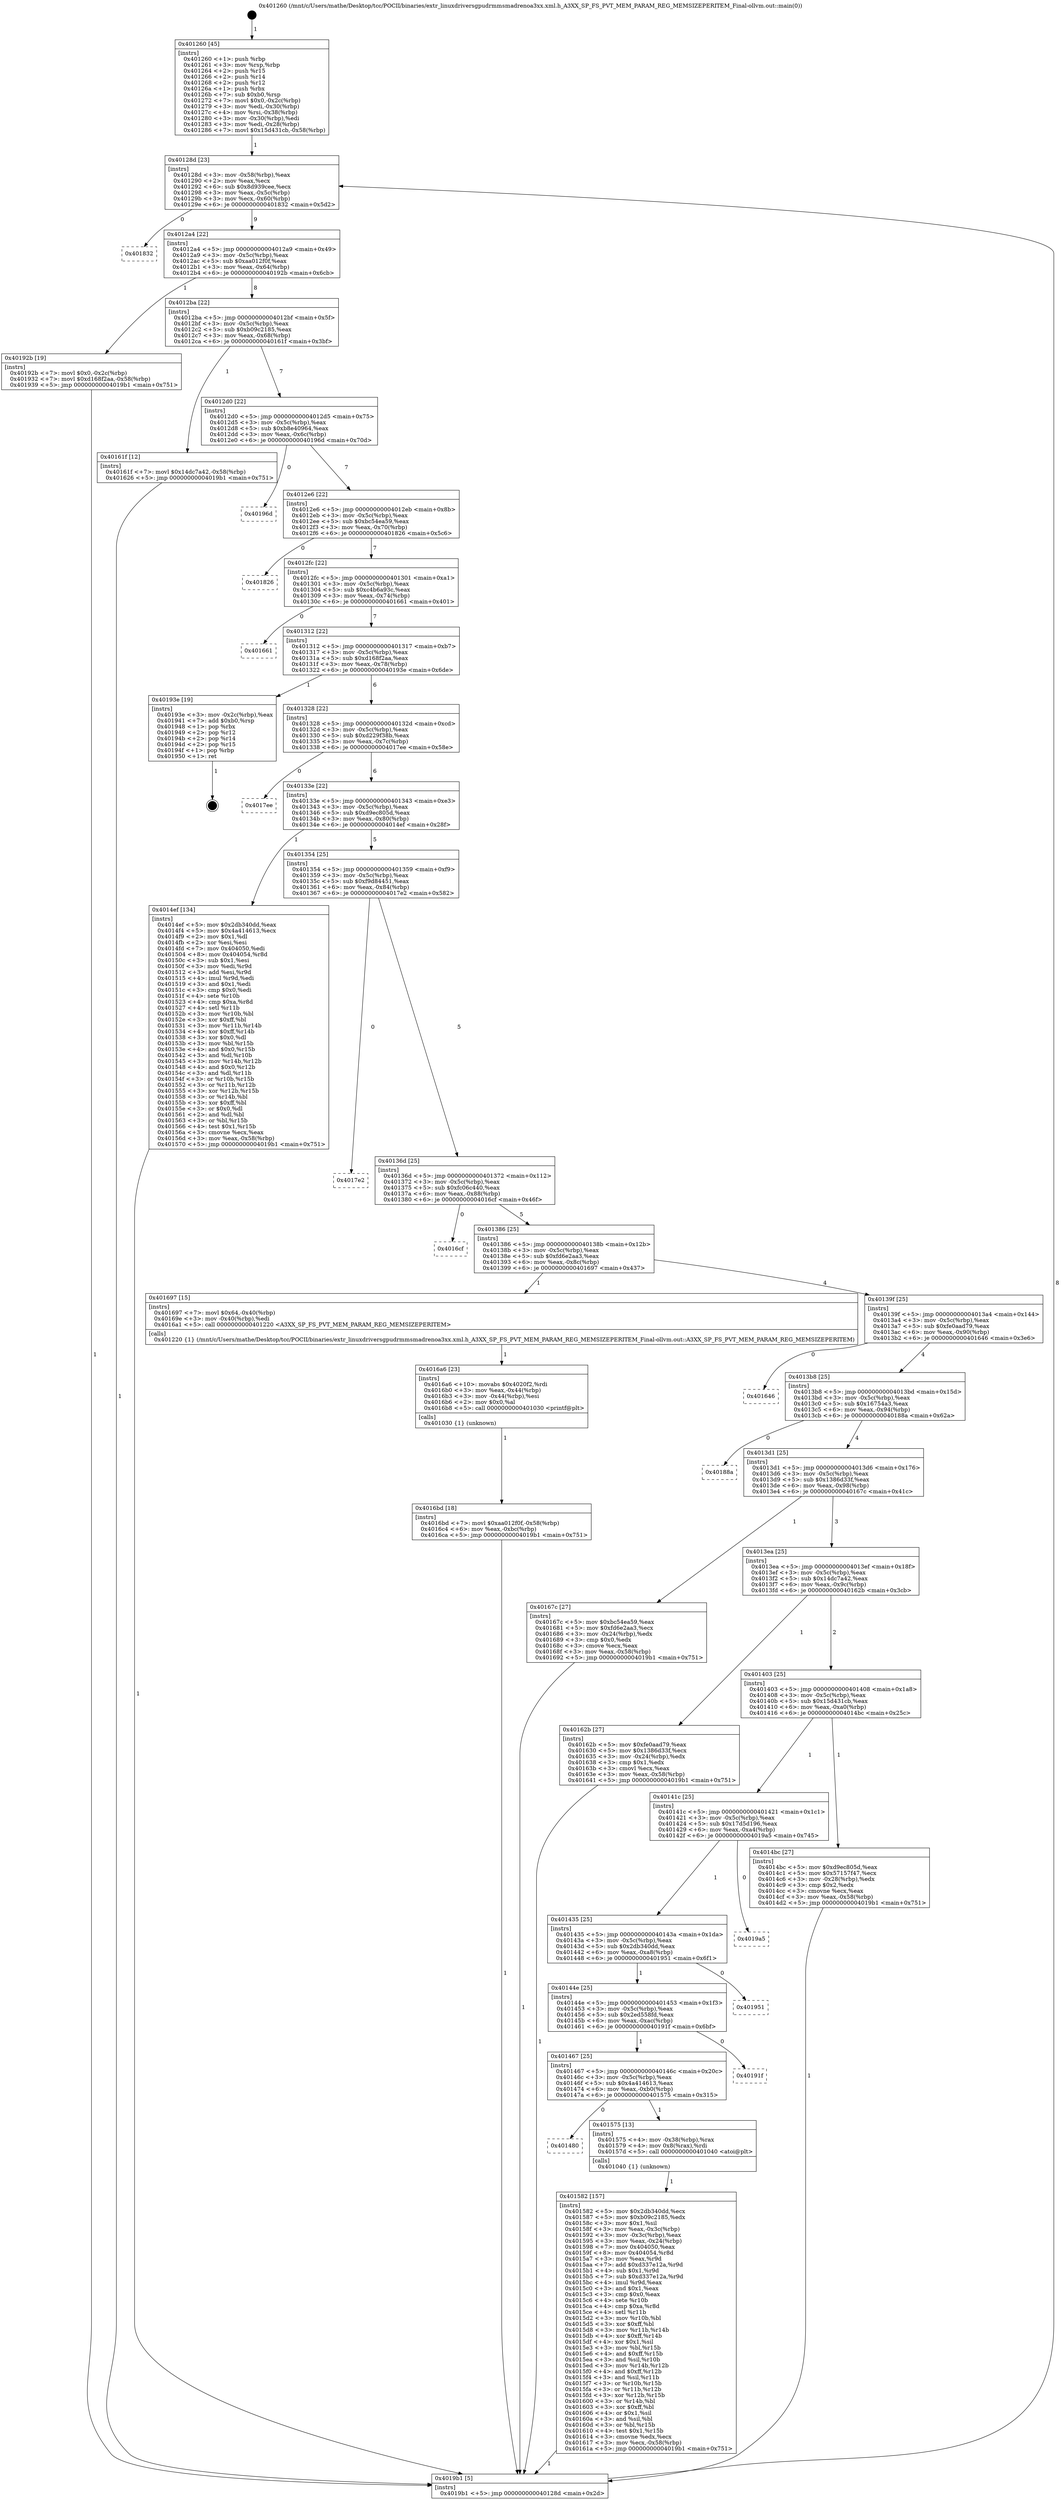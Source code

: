 digraph "0x401260" {
  label = "0x401260 (/mnt/c/Users/mathe/Desktop/tcc/POCII/binaries/extr_linuxdriversgpudrmmsmadrenoa3xx.xml.h_A3XX_SP_FS_PVT_MEM_PARAM_REG_MEMSIZEPERITEM_Final-ollvm.out::main(0))"
  labelloc = "t"
  node[shape=record]

  Entry [label="",width=0.3,height=0.3,shape=circle,fillcolor=black,style=filled]
  "0x40128d" [label="{
     0x40128d [23]\l
     | [instrs]\l
     &nbsp;&nbsp;0x40128d \<+3\>: mov -0x58(%rbp),%eax\l
     &nbsp;&nbsp;0x401290 \<+2\>: mov %eax,%ecx\l
     &nbsp;&nbsp;0x401292 \<+6\>: sub $0x8d939cee,%ecx\l
     &nbsp;&nbsp;0x401298 \<+3\>: mov %eax,-0x5c(%rbp)\l
     &nbsp;&nbsp;0x40129b \<+3\>: mov %ecx,-0x60(%rbp)\l
     &nbsp;&nbsp;0x40129e \<+6\>: je 0000000000401832 \<main+0x5d2\>\l
  }"]
  "0x401832" [label="{
     0x401832\l
  }", style=dashed]
  "0x4012a4" [label="{
     0x4012a4 [22]\l
     | [instrs]\l
     &nbsp;&nbsp;0x4012a4 \<+5\>: jmp 00000000004012a9 \<main+0x49\>\l
     &nbsp;&nbsp;0x4012a9 \<+3\>: mov -0x5c(%rbp),%eax\l
     &nbsp;&nbsp;0x4012ac \<+5\>: sub $0xaa012f0f,%eax\l
     &nbsp;&nbsp;0x4012b1 \<+3\>: mov %eax,-0x64(%rbp)\l
     &nbsp;&nbsp;0x4012b4 \<+6\>: je 000000000040192b \<main+0x6cb\>\l
  }"]
  Exit [label="",width=0.3,height=0.3,shape=circle,fillcolor=black,style=filled,peripheries=2]
  "0x40192b" [label="{
     0x40192b [19]\l
     | [instrs]\l
     &nbsp;&nbsp;0x40192b \<+7\>: movl $0x0,-0x2c(%rbp)\l
     &nbsp;&nbsp;0x401932 \<+7\>: movl $0xd168f2aa,-0x58(%rbp)\l
     &nbsp;&nbsp;0x401939 \<+5\>: jmp 00000000004019b1 \<main+0x751\>\l
  }"]
  "0x4012ba" [label="{
     0x4012ba [22]\l
     | [instrs]\l
     &nbsp;&nbsp;0x4012ba \<+5\>: jmp 00000000004012bf \<main+0x5f\>\l
     &nbsp;&nbsp;0x4012bf \<+3\>: mov -0x5c(%rbp),%eax\l
     &nbsp;&nbsp;0x4012c2 \<+5\>: sub $0xb09c2185,%eax\l
     &nbsp;&nbsp;0x4012c7 \<+3\>: mov %eax,-0x68(%rbp)\l
     &nbsp;&nbsp;0x4012ca \<+6\>: je 000000000040161f \<main+0x3bf\>\l
  }"]
  "0x4016bd" [label="{
     0x4016bd [18]\l
     | [instrs]\l
     &nbsp;&nbsp;0x4016bd \<+7\>: movl $0xaa012f0f,-0x58(%rbp)\l
     &nbsp;&nbsp;0x4016c4 \<+6\>: mov %eax,-0xbc(%rbp)\l
     &nbsp;&nbsp;0x4016ca \<+5\>: jmp 00000000004019b1 \<main+0x751\>\l
  }"]
  "0x40161f" [label="{
     0x40161f [12]\l
     | [instrs]\l
     &nbsp;&nbsp;0x40161f \<+7\>: movl $0x14dc7a42,-0x58(%rbp)\l
     &nbsp;&nbsp;0x401626 \<+5\>: jmp 00000000004019b1 \<main+0x751\>\l
  }"]
  "0x4012d0" [label="{
     0x4012d0 [22]\l
     | [instrs]\l
     &nbsp;&nbsp;0x4012d0 \<+5\>: jmp 00000000004012d5 \<main+0x75\>\l
     &nbsp;&nbsp;0x4012d5 \<+3\>: mov -0x5c(%rbp),%eax\l
     &nbsp;&nbsp;0x4012d8 \<+5\>: sub $0xb8e40964,%eax\l
     &nbsp;&nbsp;0x4012dd \<+3\>: mov %eax,-0x6c(%rbp)\l
     &nbsp;&nbsp;0x4012e0 \<+6\>: je 000000000040196d \<main+0x70d\>\l
  }"]
  "0x4016a6" [label="{
     0x4016a6 [23]\l
     | [instrs]\l
     &nbsp;&nbsp;0x4016a6 \<+10\>: movabs $0x4020f2,%rdi\l
     &nbsp;&nbsp;0x4016b0 \<+3\>: mov %eax,-0x44(%rbp)\l
     &nbsp;&nbsp;0x4016b3 \<+3\>: mov -0x44(%rbp),%esi\l
     &nbsp;&nbsp;0x4016b6 \<+2\>: mov $0x0,%al\l
     &nbsp;&nbsp;0x4016b8 \<+5\>: call 0000000000401030 \<printf@plt\>\l
     | [calls]\l
     &nbsp;&nbsp;0x401030 \{1\} (unknown)\l
  }"]
  "0x40196d" [label="{
     0x40196d\l
  }", style=dashed]
  "0x4012e6" [label="{
     0x4012e6 [22]\l
     | [instrs]\l
     &nbsp;&nbsp;0x4012e6 \<+5\>: jmp 00000000004012eb \<main+0x8b\>\l
     &nbsp;&nbsp;0x4012eb \<+3\>: mov -0x5c(%rbp),%eax\l
     &nbsp;&nbsp;0x4012ee \<+5\>: sub $0xbc54ea59,%eax\l
     &nbsp;&nbsp;0x4012f3 \<+3\>: mov %eax,-0x70(%rbp)\l
     &nbsp;&nbsp;0x4012f6 \<+6\>: je 0000000000401826 \<main+0x5c6\>\l
  }"]
  "0x401582" [label="{
     0x401582 [157]\l
     | [instrs]\l
     &nbsp;&nbsp;0x401582 \<+5\>: mov $0x2db340dd,%ecx\l
     &nbsp;&nbsp;0x401587 \<+5\>: mov $0xb09c2185,%edx\l
     &nbsp;&nbsp;0x40158c \<+3\>: mov $0x1,%sil\l
     &nbsp;&nbsp;0x40158f \<+3\>: mov %eax,-0x3c(%rbp)\l
     &nbsp;&nbsp;0x401592 \<+3\>: mov -0x3c(%rbp),%eax\l
     &nbsp;&nbsp;0x401595 \<+3\>: mov %eax,-0x24(%rbp)\l
     &nbsp;&nbsp;0x401598 \<+7\>: mov 0x404050,%eax\l
     &nbsp;&nbsp;0x40159f \<+8\>: mov 0x404054,%r8d\l
     &nbsp;&nbsp;0x4015a7 \<+3\>: mov %eax,%r9d\l
     &nbsp;&nbsp;0x4015aa \<+7\>: add $0xd337e12a,%r9d\l
     &nbsp;&nbsp;0x4015b1 \<+4\>: sub $0x1,%r9d\l
     &nbsp;&nbsp;0x4015b5 \<+7\>: sub $0xd337e12a,%r9d\l
     &nbsp;&nbsp;0x4015bc \<+4\>: imul %r9d,%eax\l
     &nbsp;&nbsp;0x4015c0 \<+3\>: and $0x1,%eax\l
     &nbsp;&nbsp;0x4015c3 \<+3\>: cmp $0x0,%eax\l
     &nbsp;&nbsp;0x4015c6 \<+4\>: sete %r10b\l
     &nbsp;&nbsp;0x4015ca \<+4\>: cmp $0xa,%r8d\l
     &nbsp;&nbsp;0x4015ce \<+4\>: setl %r11b\l
     &nbsp;&nbsp;0x4015d2 \<+3\>: mov %r10b,%bl\l
     &nbsp;&nbsp;0x4015d5 \<+3\>: xor $0xff,%bl\l
     &nbsp;&nbsp;0x4015d8 \<+3\>: mov %r11b,%r14b\l
     &nbsp;&nbsp;0x4015db \<+4\>: xor $0xff,%r14b\l
     &nbsp;&nbsp;0x4015df \<+4\>: xor $0x1,%sil\l
     &nbsp;&nbsp;0x4015e3 \<+3\>: mov %bl,%r15b\l
     &nbsp;&nbsp;0x4015e6 \<+4\>: and $0xff,%r15b\l
     &nbsp;&nbsp;0x4015ea \<+3\>: and %sil,%r10b\l
     &nbsp;&nbsp;0x4015ed \<+3\>: mov %r14b,%r12b\l
     &nbsp;&nbsp;0x4015f0 \<+4\>: and $0xff,%r12b\l
     &nbsp;&nbsp;0x4015f4 \<+3\>: and %sil,%r11b\l
     &nbsp;&nbsp;0x4015f7 \<+3\>: or %r10b,%r15b\l
     &nbsp;&nbsp;0x4015fa \<+3\>: or %r11b,%r12b\l
     &nbsp;&nbsp;0x4015fd \<+3\>: xor %r12b,%r15b\l
     &nbsp;&nbsp;0x401600 \<+3\>: or %r14b,%bl\l
     &nbsp;&nbsp;0x401603 \<+3\>: xor $0xff,%bl\l
     &nbsp;&nbsp;0x401606 \<+4\>: or $0x1,%sil\l
     &nbsp;&nbsp;0x40160a \<+3\>: and %sil,%bl\l
     &nbsp;&nbsp;0x40160d \<+3\>: or %bl,%r15b\l
     &nbsp;&nbsp;0x401610 \<+4\>: test $0x1,%r15b\l
     &nbsp;&nbsp;0x401614 \<+3\>: cmovne %edx,%ecx\l
     &nbsp;&nbsp;0x401617 \<+3\>: mov %ecx,-0x58(%rbp)\l
     &nbsp;&nbsp;0x40161a \<+5\>: jmp 00000000004019b1 \<main+0x751\>\l
  }"]
  "0x401826" [label="{
     0x401826\l
  }", style=dashed]
  "0x4012fc" [label="{
     0x4012fc [22]\l
     | [instrs]\l
     &nbsp;&nbsp;0x4012fc \<+5\>: jmp 0000000000401301 \<main+0xa1\>\l
     &nbsp;&nbsp;0x401301 \<+3\>: mov -0x5c(%rbp),%eax\l
     &nbsp;&nbsp;0x401304 \<+5\>: sub $0xc4b6a93c,%eax\l
     &nbsp;&nbsp;0x401309 \<+3\>: mov %eax,-0x74(%rbp)\l
     &nbsp;&nbsp;0x40130c \<+6\>: je 0000000000401661 \<main+0x401\>\l
  }"]
  "0x401480" [label="{
     0x401480\l
  }", style=dashed]
  "0x401661" [label="{
     0x401661\l
  }", style=dashed]
  "0x401312" [label="{
     0x401312 [22]\l
     | [instrs]\l
     &nbsp;&nbsp;0x401312 \<+5\>: jmp 0000000000401317 \<main+0xb7\>\l
     &nbsp;&nbsp;0x401317 \<+3\>: mov -0x5c(%rbp),%eax\l
     &nbsp;&nbsp;0x40131a \<+5\>: sub $0xd168f2aa,%eax\l
     &nbsp;&nbsp;0x40131f \<+3\>: mov %eax,-0x78(%rbp)\l
     &nbsp;&nbsp;0x401322 \<+6\>: je 000000000040193e \<main+0x6de\>\l
  }"]
  "0x401575" [label="{
     0x401575 [13]\l
     | [instrs]\l
     &nbsp;&nbsp;0x401575 \<+4\>: mov -0x38(%rbp),%rax\l
     &nbsp;&nbsp;0x401579 \<+4\>: mov 0x8(%rax),%rdi\l
     &nbsp;&nbsp;0x40157d \<+5\>: call 0000000000401040 \<atoi@plt\>\l
     | [calls]\l
     &nbsp;&nbsp;0x401040 \{1\} (unknown)\l
  }"]
  "0x40193e" [label="{
     0x40193e [19]\l
     | [instrs]\l
     &nbsp;&nbsp;0x40193e \<+3\>: mov -0x2c(%rbp),%eax\l
     &nbsp;&nbsp;0x401941 \<+7\>: add $0xb0,%rsp\l
     &nbsp;&nbsp;0x401948 \<+1\>: pop %rbx\l
     &nbsp;&nbsp;0x401949 \<+2\>: pop %r12\l
     &nbsp;&nbsp;0x40194b \<+2\>: pop %r14\l
     &nbsp;&nbsp;0x40194d \<+2\>: pop %r15\l
     &nbsp;&nbsp;0x40194f \<+1\>: pop %rbp\l
     &nbsp;&nbsp;0x401950 \<+1\>: ret\l
  }"]
  "0x401328" [label="{
     0x401328 [22]\l
     | [instrs]\l
     &nbsp;&nbsp;0x401328 \<+5\>: jmp 000000000040132d \<main+0xcd\>\l
     &nbsp;&nbsp;0x40132d \<+3\>: mov -0x5c(%rbp),%eax\l
     &nbsp;&nbsp;0x401330 \<+5\>: sub $0xd229f38b,%eax\l
     &nbsp;&nbsp;0x401335 \<+3\>: mov %eax,-0x7c(%rbp)\l
     &nbsp;&nbsp;0x401338 \<+6\>: je 00000000004017ee \<main+0x58e\>\l
  }"]
  "0x401467" [label="{
     0x401467 [25]\l
     | [instrs]\l
     &nbsp;&nbsp;0x401467 \<+5\>: jmp 000000000040146c \<main+0x20c\>\l
     &nbsp;&nbsp;0x40146c \<+3\>: mov -0x5c(%rbp),%eax\l
     &nbsp;&nbsp;0x40146f \<+5\>: sub $0x4a414613,%eax\l
     &nbsp;&nbsp;0x401474 \<+6\>: mov %eax,-0xb0(%rbp)\l
     &nbsp;&nbsp;0x40147a \<+6\>: je 0000000000401575 \<main+0x315\>\l
  }"]
  "0x4017ee" [label="{
     0x4017ee\l
  }", style=dashed]
  "0x40133e" [label="{
     0x40133e [22]\l
     | [instrs]\l
     &nbsp;&nbsp;0x40133e \<+5\>: jmp 0000000000401343 \<main+0xe3\>\l
     &nbsp;&nbsp;0x401343 \<+3\>: mov -0x5c(%rbp),%eax\l
     &nbsp;&nbsp;0x401346 \<+5\>: sub $0xd9ec805d,%eax\l
     &nbsp;&nbsp;0x40134b \<+3\>: mov %eax,-0x80(%rbp)\l
     &nbsp;&nbsp;0x40134e \<+6\>: je 00000000004014ef \<main+0x28f\>\l
  }"]
  "0x40191f" [label="{
     0x40191f\l
  }", style=dashed]
  "0x4014ef" [label="{
     0x4014ef [134]\l
     | [instrs]\l
     &nbsp;&nbsp;0x4014ef \<+5\>: mov $0x2db340dd,%eax\l
     &nbsp;&nbsp;0x4014f4 \<+5\>: mov $0x4a414613,%ecx\l
     &nbsp;&nbsp;0x4014f9 \<+2\>: mov $0x1,%dl\l
     &nbsp;&nbsp;0x4014fb \<+2\>: xor %esi,%esi\l
     &nbsp;&nbsp;0x4014fd \<+7\>: mov 0x404050,%edi\l
     &nbsp;&nbsp;0x401504 \<+8\>: mov 0x404054,%r8d\l
     &nbsp;&nbsp;0x40150c \<+3\>: sub $0x1,%esi\l
     &nbsp;&nbsp;0x40150f \<+3\>: mov %edi,%r9d\l
     &nbsp;&nbsp;0x401512 \<+3\>: add %esi,%r9d\l
     &nbsp;&nbsp;0x401515 \<+4\>: imul %r9d,%edi\l
     &nbsp;&nbsp;0x401519 \<+3\>: and $0x1,%edi\l
     &nbsp;&nbsp;0x40151c \<+3\>: cmp $0x0,%edi\l
     &nbsp;&nbsp;0x40151f \<+4\>: sete %r10b\l
     &nbsp;&nbsp;0x401523 \<+4\>: cmp $0xa,%r8d\l
     &nbsp;&nbsp;0x401527 \<+4\>: setl %r11b\l
     &nbsp;&nbsp;0x40152b \<+3\>: mov %r10b,%bl\l
     &nbsp;&nbsp;0x40152e \<+3\>: xor $0xff,%bl\l
     &nbsp;&nbsp;0x401531 \<+3\>: mov %r11b,%r14b\l
     &nbsp;&nbsp;0x401534 \<+4\>: xor $0xff,%r14b\l
     &nbsp;&nbsp;0x401538 \<+3\>: xor $0x0,%dl\l
     &nbsp;&nbsp;0x40153b \<+3\>: mov %bl,%r15b\l
     &nbsp;&nbsp;0x40153e \<+4\>: and $0x0,%r15b\l
     &nbsp;&nbsp;0x401542 \<+3\>: and %dl,%r10b\l
     &nbsp;&nbsp;0x401545 \<+3\>: mov %r14b,%r12b\l
     &nbsp;&nbsp;0x401548 \<+4\>: and $0x0,%r12b\l
     &nbsp;&nbsp;0x40154c \<+3\>: and %dl,%r11b\l
     &nbsp;&nbsp;0x40154f \<+3\>: or %r10b,%r15b\l
     &nbsp;&nbsp;0x401552 \<+3\>: or %r11b,%r12b\l
     &nbsp;&nbsp;0x401555 \<+3\>: xor %r12b,%r15b\l
     &nbsp;&nbsp;0x401558 \<+3\>: or %r14b,%bl\l
     &nbsp;&nbsp;0x40155b \<+3\>: xor $0xff,%bl\l
     &nbsp;&nbsp;0x40155e \<+3\>: or $0x0,%dl\l
     &nbsp;&nbsp;0x401561 \<+2\>: and %dl,%bl\l
     &nbsp;&nbsp;0x401563 \<+3\>: or %bl,%r15b\l
     &nbsp;&nbsp;0x401566 \<+4\>: test $0x1,%r15b\l
     &nbsp;&nbsp;0x40156a \<+3\>: cmovne %ecx,%eax\l
     &nbsp;&nbsp;0x40156d \<+3\>: mov %eax,-0x58(%rbp)\l
     &nbsp;&nbsp;0x401570 \<+5\>: jmp 00000000004019b1 \<main+0x751\>\l
  }"]
  "0x401354" [label="{
     0x401354 [25]\l
     | [instrs]\l
     &nbsp;&nbsp;0x401354 \<+5\>: jmp 0000000000401359 \<main+0xf9\>\l
     &nbsp;&nbsp;0x401359 \<+3\>: mov -0x5c(%rbp),%eax\l
     &nbsp;&nbsp;0x40135c \<+5\>: sub $0xf9d84451,%eax\l
     &nbsp;&nbsp;0x401361 \<+6\>: mov %eax,-0x84(%rbp)\l
     &nbsp;&nbsp;0x401367 \<+6\>: je 00000000004017e2 \<main+0x582\>\l
  }"]
  "0x40144e" [label="{
     0x40144e [25]\l
     | [instrs]\l
     &nbsp;&nbsp;0x40144e \<+5\>: jmp 0000000000401453 \<main+0x1f3\>\l
     &nbsp;&nbsp;0x401453 \<+3\>: mov -0x5c(%rbp),%eax\l
     &nbsp;&nbsp;0x401456 \<+5\>: sub $0x2ed558fd,%eax\l
     &nbsp;&nbsp;0x40145b \<+6\>: mov %eax,-0xac(%rbp)\l
     &nbsp;&nbsp;0x401461 \<+6\>: je 000000000040191f \<main+0x6bf\>\l
  }"]
  "0x4017e2" [label="{
     0x4017e2\l
  }", style=dashed]
  "0x40136d" [label="{
     0x40136d [25]\l
     | [instrs]\l
     &nbsp;&nbsp;0x40136d \<+5\>: jmp 0000000000401372 \<main+0x112\>\l
     &nbsp;&nbsp;0x401372 \<+3\>: mov -0x5c(%rbp),%eax\l
     &nbsp;&nbsp;0x401375 \<+5\>: sub $0xfc06c440,%eax\l
     &nbsp;&nbsp;0x40137a \<+6\>: mov %eax,-0x88(%rbp)\l
     &nbsp;&nbsp;0x401380 \<+6\>: je 00000000004016cf \<main+0x46f\>\l
  }"]
  "0x401951" [label="{
     0x401951\l
  }", style=dashed]
  "0x4016cf" [label="{
     0x4016cf\l
  }", style=dashed]
  "0x401386" [label="{
     0x401386 [25]\l
     | [instrs]\l
     &nbsp;&nbsp;0x401386 \<+5\>: jmp 000000000040138b \<main+0x12b\>\l
     &nbsp;&nbsp;0x40138b \<+3\>: mov -0x5c(%rbp),%eax\l
     &nbsp;&nbsp;0x40138e \<+5\>: sub $0xfd6e2aa3,%eax\l
     &nbsp;&nbsp;0x401393 \<+6\>: mov %eax,-0x8c(%rbp)\l
     &nbsp;&nbsp;0x401399 \<+6\>: je 0000000000401697 \<main+0x437\>\l
  }"]
  "0x401435" [label="{
     0x401435 [25]\l
     | [instrs]\l
     &nbsp;&nbsp;0x401435 \<+5\>: jmp 000000000040143a \<main+0x1da\>\l
     &nbsp;&nbsp;0x40143a \<+3\>: mov -0x5c(%rbp),%eax\l
     &nbsp;&nbsp;0x40143d \<+5\>: sub $0x2db340dd,%eax\l
     &nbsp;&nbsp;0x401442 \<+6\>: mov %eax,-0xa8(%rbp)\l
     &nbsp;&nbsp;0x401448 \<+6\>: je 0000000000401951 \<main+0x6f1\>\l
  }"]
  "0x401697" [label="{
     0x401697 [15]\l
     | [instrs]\l
     &nbsp;&nbsp;0x401697 \<+7\>: movl $0x64,-0x40(%rbp)\l
     &nbsp;&nbsp;0x40169e \<+3\>: mov -0x40(%rbp),%edi\l
     &nbsp;&nbsp;0x4016a1 \<+5\>: call 0000000000401220 \<A3XX_SP_FS_PVT_MEM_PARAM_REG_MEMSIZEPERITEM\>\l
     | [calls]\l
     &nbsp;&nbsp;0x401220 \{1\} (/mnt/c/Users/mathe/Desktop/tcc/POCII/binaries/extr_linuxdriversgpudrmmsmadrenoa3xx.xml.h_A3XX_SP_FS_PVT_MEM_PARAM_REG_MEMSIZEPERITEM_Final-ollvm.out::A3XX_SP_FS_PVT_MEM_PARAM_REG_MEMSIZEPERITEM)\l
  }"]
  "0x40139f" [label="{
     0x40139f [25]\l
     | [instrs]\l
     &nbsp;&nbsp;0x40139f \<+5\>: jmp 00000000004013a4 \<main+0x144\>\l
     &nbsp;&nbsp;0x4013a4 \<+3\>: mov -0x5c(%rbp),%eax\l
     &nbsp;&nbsp;0x4013a7 \<+5\>: sub $0xfe0aad79,%eax\l
     &nbsp;&nbsp;0x4013ac \<+6\>: mov %eax,-0x90(%rbp)\l
     &nbsp;&nbsp;0x4013b2 \<+6\>: je 0000000000401646 \<main+0x3e6\>\l
  }"]
  "0x4019a5" [label="{
     0x4019a5\l
  }", style=dashed]
  "0x401646" [label="{
     0x401646\l
  }", style=dashed]
  "0x4013b8" [label="{
     0x4013b8 [25]\l
     | [instrs]\l
     &nbsp;&nbsp;0x4013b8 \<+5\>: jmp 00000000004013bd \<main+0x15d\>\l
     &nbsp;&nbsp;0x4013bd \<+3\>: mov -0x5c(%rbp),%eax\l
     &nbsp;&nbsp;0x4013c0 \<+5\>: sub $0x16754a3,%eax\l
     &nbsp;&nbsp;0x4013c5 \<+6\>: mov %eax,-0x94(%rbp)\l
     &nbsp;&nbsp;0x4013cb \<+6\>: je 000000000040188a \<main+0x62a\>\l
  }"]
  "0x401260" [label="{
     0x401260 [45]\l
     | [instrs]\l
     &nbsp;&nbsp;0x401260 \<+1\>: push %rbp\l
     &nbsp;&nbsp;0x401261 \<+3\>: mov %rsp,%rbp\l
     &nbsp;&nbsp;0x401264 \<+2\>: push %r15\l
     &nbsp;&nbsp;0x401266 \<+2\>: push %r14\l
     &nbsp;&nbsp;0x401268 \<+2\>: push %r12\l
     &nbsp;&nbsp;0x40126a \<+1\>: push %rbx\l
     &nbsp;&nbsp;0x40126b \<+7\>: sub $0xb0,%rsp\l
     &nbsp;&nbsp;0x401272 \<+7\>: movl $0x0,-0x2c(%rbp)\l
     &nbsp;&nbsp;0x401279 \<+3\>: mov %edi,-0x30(%rbp)\l
     &nbsp;&nbsp;0x40127c \<+4\>: mov %rsi,-0x38(%rbp)\l
     &nbsp;&nbsp;0x401280 \<+3\>: mov -0x30(%rbp),%edi\l
     &nbsp;&nbsp;0x401283 \<+3\>: mov %edi,-0x28(%rbp)\l
     &nbsp;&nbsp;0x401286 \<+7\>: movl $0x15d431cb,-0x58(%rbp)\l
  }"]
  "0x40188a" [label="{
     0x40188a\l
  }", style=dashed]
  "0x4013d1" [label="{
     0x4013d1 [25]\l
     | [instrs]\l
     &nbsp;&nbsp;0x4013d1 \<+5\>: jmp 00000000004013d6 \<main+0x176\>\l
     &nbsp;&nbsp;0x4013d6 \<+3\>: mov -0x5c(%rbp),%eax\l
     &nbsp;&nbsp;0x4013d9 \<+5\>: sub $0x1386d33f,%eax\l
     &nbsp;&nbsp;0x4013de \<+6\>: mov %eax,-0x98(%rbp)\l
     &nbsp;&nbsp;0x4013e4 \<+6\>: je 000000000040167c \<main+0x41c\>\l
  }"]
  "0x4019b1" [label="{
     0x4019b1 [5]\l
     | [instrs]\l
     &nbsp;&nbsp;0x4019b1 \<+5\>: jmp 000000000040128d \<main+0x2d\>\l
  }"]
  "0x40167c" [label="{
     0x40167c [27]\l
     | [instrs]\l
     &nbsp;&nbsp;0x40167c \<+5\>: mov $0xbc54ea59,%eax\l
     &nbsp;&nbsp;0x401681 \<+5\>: mov $0xfd6e2aa3,%ecx\l
     &nbsp;&nbsp;0x401686 \<+3\>: mov -0x24(%rbp),%edx\l
     &nbsp;&nbsp;0x401689 \<+3\>: cmp $0x0,%edx\l
     &nbsp;&nbsp;0x40168c \<+3\>: cmove %ecx,%eax\l
     &nbsp;&nbsp;0x40168f \<+3\>: mov %eax,-0x58(%rbp)\l
     &nbsp;&nbsp;0x401692 \<+5\>: jmp 00000000004019b1 \<main+0x751\>\l
  }"]
  "0x4013ea" [label="{
     0x4013ea [25]\l
     | [instrs]\l
     &nbsp;&nbsp;0x4013ea \<+5\>: jmp 00000000004013ef \<main+0x18f\>\l
     &nbsp;&nbsp;0x4013ef \<+3\>: mov -0x5c(%rbp),%eax\l
     &nbsp;&nbsp;0x4013f2 \<+5\>: sub $0x14dc7a42,%eax\l
     &nbsp;&nbsp;0x4013f7 \<+6\>: mov %eax,-0x9c(%rbp)\l
     &nbsp;&nbsp;0x4013fd \<+6\>: je 000000000040162b \<main+0x3cb\>\l
  }"]
  "0x40141c" [label="{
     0x40141c [25]\l
     | [instrs]\l
     &nbsp;&nbsp;0x40141c \<+5\>: jmp 0000000000401421 \<main+0x1c1\>\l
     &nbsp;&nbsp;0x401421 \<+3\>: mov -0x5c(%rbp),%eax\l
     &nbsp;&nbsp;0x401424 \<+5\>: sub $0x17d5d196,%eax\l
     &nbsp;&nbsp;0x401429 \<+6\>: mov %eax,-0xa4(%rbp)\l
     &nbsp;&nbsp;0x40142f \<+6\>: je 00000000004019a5 \<main+0x745\>\l
  }"]
  "0x40162b" [label="{
     0x40162b [27]\l
     | [instrs]\l
     &nbsp;&nbsp;0x40162b \<+5\>: mov $0xfe0aad79,%eax\l
     &nbsp;&nbsp;0x401630 \<+5\>: mov $0x1386d33f,%ecx\l
     &nbsp;&nbsp;0x401635 \<+3\>: mov -0x24(%rbp),%edx\l
     &nbsp;&nbsp;0x401638 \<+3\>: cmp $0x1,%edx\l
     &nbsp;&nbsp;0x40163b \<+3\>: cmovl %ecx,%eax\l
     &nbsp;&nbsp;0x40163e \<+3\>: mov %eax,-0x58(%rbp)\l
     &nbsp;&nbsp;0x401641 \<+5\>: jmp 00000000004019b1 \<main+0x751\>\l
  }"]
  "0x401403" [label="{
     0x401403 [25]\l
     | [instrs]\l
     &nbsp;&nbsp;0x401403 \<+5\>: jmp 0000000000401408 \<main+0x1a8\>\l
     &nbsp;&nbsp;0x401408 \<+3\>: mov -0x5c(%rbp),%eax\l
     &nbsp;&nbsp;0x40140b \<+5\>: sub $0x15d431cb,%eax\l
     &nbsp;&nbsp;0x401410 \<+6\>: mov %eax,-0xa0(%rbp)\l
     &nbsp;&nbsp;0x401416 \<+6\>: je 00000000004014bc \<main+0x25c\>\l
  }"]
  "0x4014bc" [label="{
     0x4014bc [27]\l
     | [instrs]\l
     &nbsp;&nbsp;0x4014bc \<+5\>: mov $0xd9ec805d,%eax\l
     &nbsp;&nbsp;0x4014c1 \<+5\>: mov $0x57157f47,%ecx\l
     &nbsp;&nbsp;0x4014c6 \<+3\>: mov -0x28(%rbp),%edx\l
     &nbsp;&nbsp;0x4014c9 \<+3\>: cmp $0x2,%edx\l
     &nbsp;&nbsp;0x4014cc \<+3\>: cmovne %ecx,%eax\l
     &nbsp;&nbsp;0x4014cf \<+3\>: mov %eax,-0x58(%rbp)\l
     &nbsp;&nbsp;0x4014d2 \<+5\>: jmp 00000000004019b1 \<main+0x751\>\l
  }"]
  Entry -> "0x401260" [label=" 1"]
  "0x40128d" -> "0x401832" [label=" 0"]
  "0x40128d" -> "0x4012a4" [label=" 9"]
  "0x40193e" -> Exit [label=" 1"]
  "0x4012a4" -> "0x40192b" [label=" 1"]
  "0x4012a4" -> "0x4012ba" [label=" 8"]
  "0x40192b" -> "0x4019b1" [label=" 1"]
  "0x4012ba" -> "0x40161f" [label=" 1"]
  "0x4012ba" -> "0x4012d0" [label=" 7"]
  "0x4016bd" -> "0x4019b1" [label=" 1"]
  "0x4012d0" -> "0x40196d" [label=" 0"]
  "0x4012d0" -> "0x4012e6" [label=" 7"]
  "0x4016a6" -> "0x4016bd" [label=" 1"]
  "0x4012e6" -> "0x401826" [label=" 0"]
  "0x4012e6" -> "0x4012fc" [label=" 7"]
  "0x401697" -> "0x4016a6" [label=" 1"]
  "0x4012fc" -> "0x401661" [label=" 0"]
  "0x4012fc" -> "0x401312" [label=" 7"]
  "0x40167c" -> "0x4019b1" [label=" 1"]
  "0x401312" -> "0x40193e" [label=" 1"]
  "0x401312" -> "0x401328" [label=" 6"]
  "0x40162b" -> "0x4019b1" [label=" 1"]
  "0x401328" -> "0x4017ee" [label=" 0"]
  "0x401328" -> "0x40133e" [label=" 6"]
  "0x401582" -> "0x4019b1" [label=" 1"]
  "0x40133e" -> "0x4014ef" [label=" 1"]
  "0x40133e" -> "0x401354" [label=" 5"]
  "0x401575" -> "0x401582" [label=" 1"]
  "0x401354" -> "0x4017e2" [label=" 0"]
  "0x401354" -> "0x40136d" [label=" 5"]
  "0x401467" -> "0x401575" [label=" 1"]
  "0x40136d" -> "0x4016cf" [label=" 0"]
  "0x40136d" -> "0x401386" [label=" 5"]
  "0x40161f" -> "0x4019b1" [label=" 1"]
  "0x401386" -> "0x401697" [label=" 1"]
  "0x401386" -> "0x40139f" [label=" 4"]
  "0x40144e" -> "0x40191f" [label=" 0"]
  "0x40139f" -> "0x401646" [label=" 0"]
  "0x40139f" -> "0x4013b8" [label=" 4"]
  "0x401467" -> "0x401480" [label=" 0"]
  "0x4013b8" -> "0x40188a" [label=" 0"]
  "0x4013b8" -> "0x4013d1" [label=" 4"]
  "0x401435" -> "0x401951" [label=" 0"]
  "0x4013d1" -> "0x40167c" [label=" 1"]
  "0x4013d1" -> "0x4013ea" [label=" 3"]
  "0x40144e" -> "0x401467" [label=" 1"]
  "0x4013ea" -> "0x40162b" [label=" 1"]
  "0x4013ea" -> "0x401403" [label=" 2"]
  "0x40141c" -> "0x401435" [label=" 1"]
  "0x401403" -> "0x4014bc" [label=" 1"]
  "0x401403" -> "0x40141c" [label=" 1"]
  "0x4014bc" -> "0x4019b1" [label=" 1"]
  "0x401260" -> "0x40128d" [label=" 1"]
  "0x4019b1" -> "0x40128d" [label=" 8"]
  "0x4014ef" -> "0x4019b1" [label=" 1"]
  "0x401435" -> "0x40144e" [label=" 1"]
  "0x40141c" -> "0x4019a5" [label=" 0"]
}
